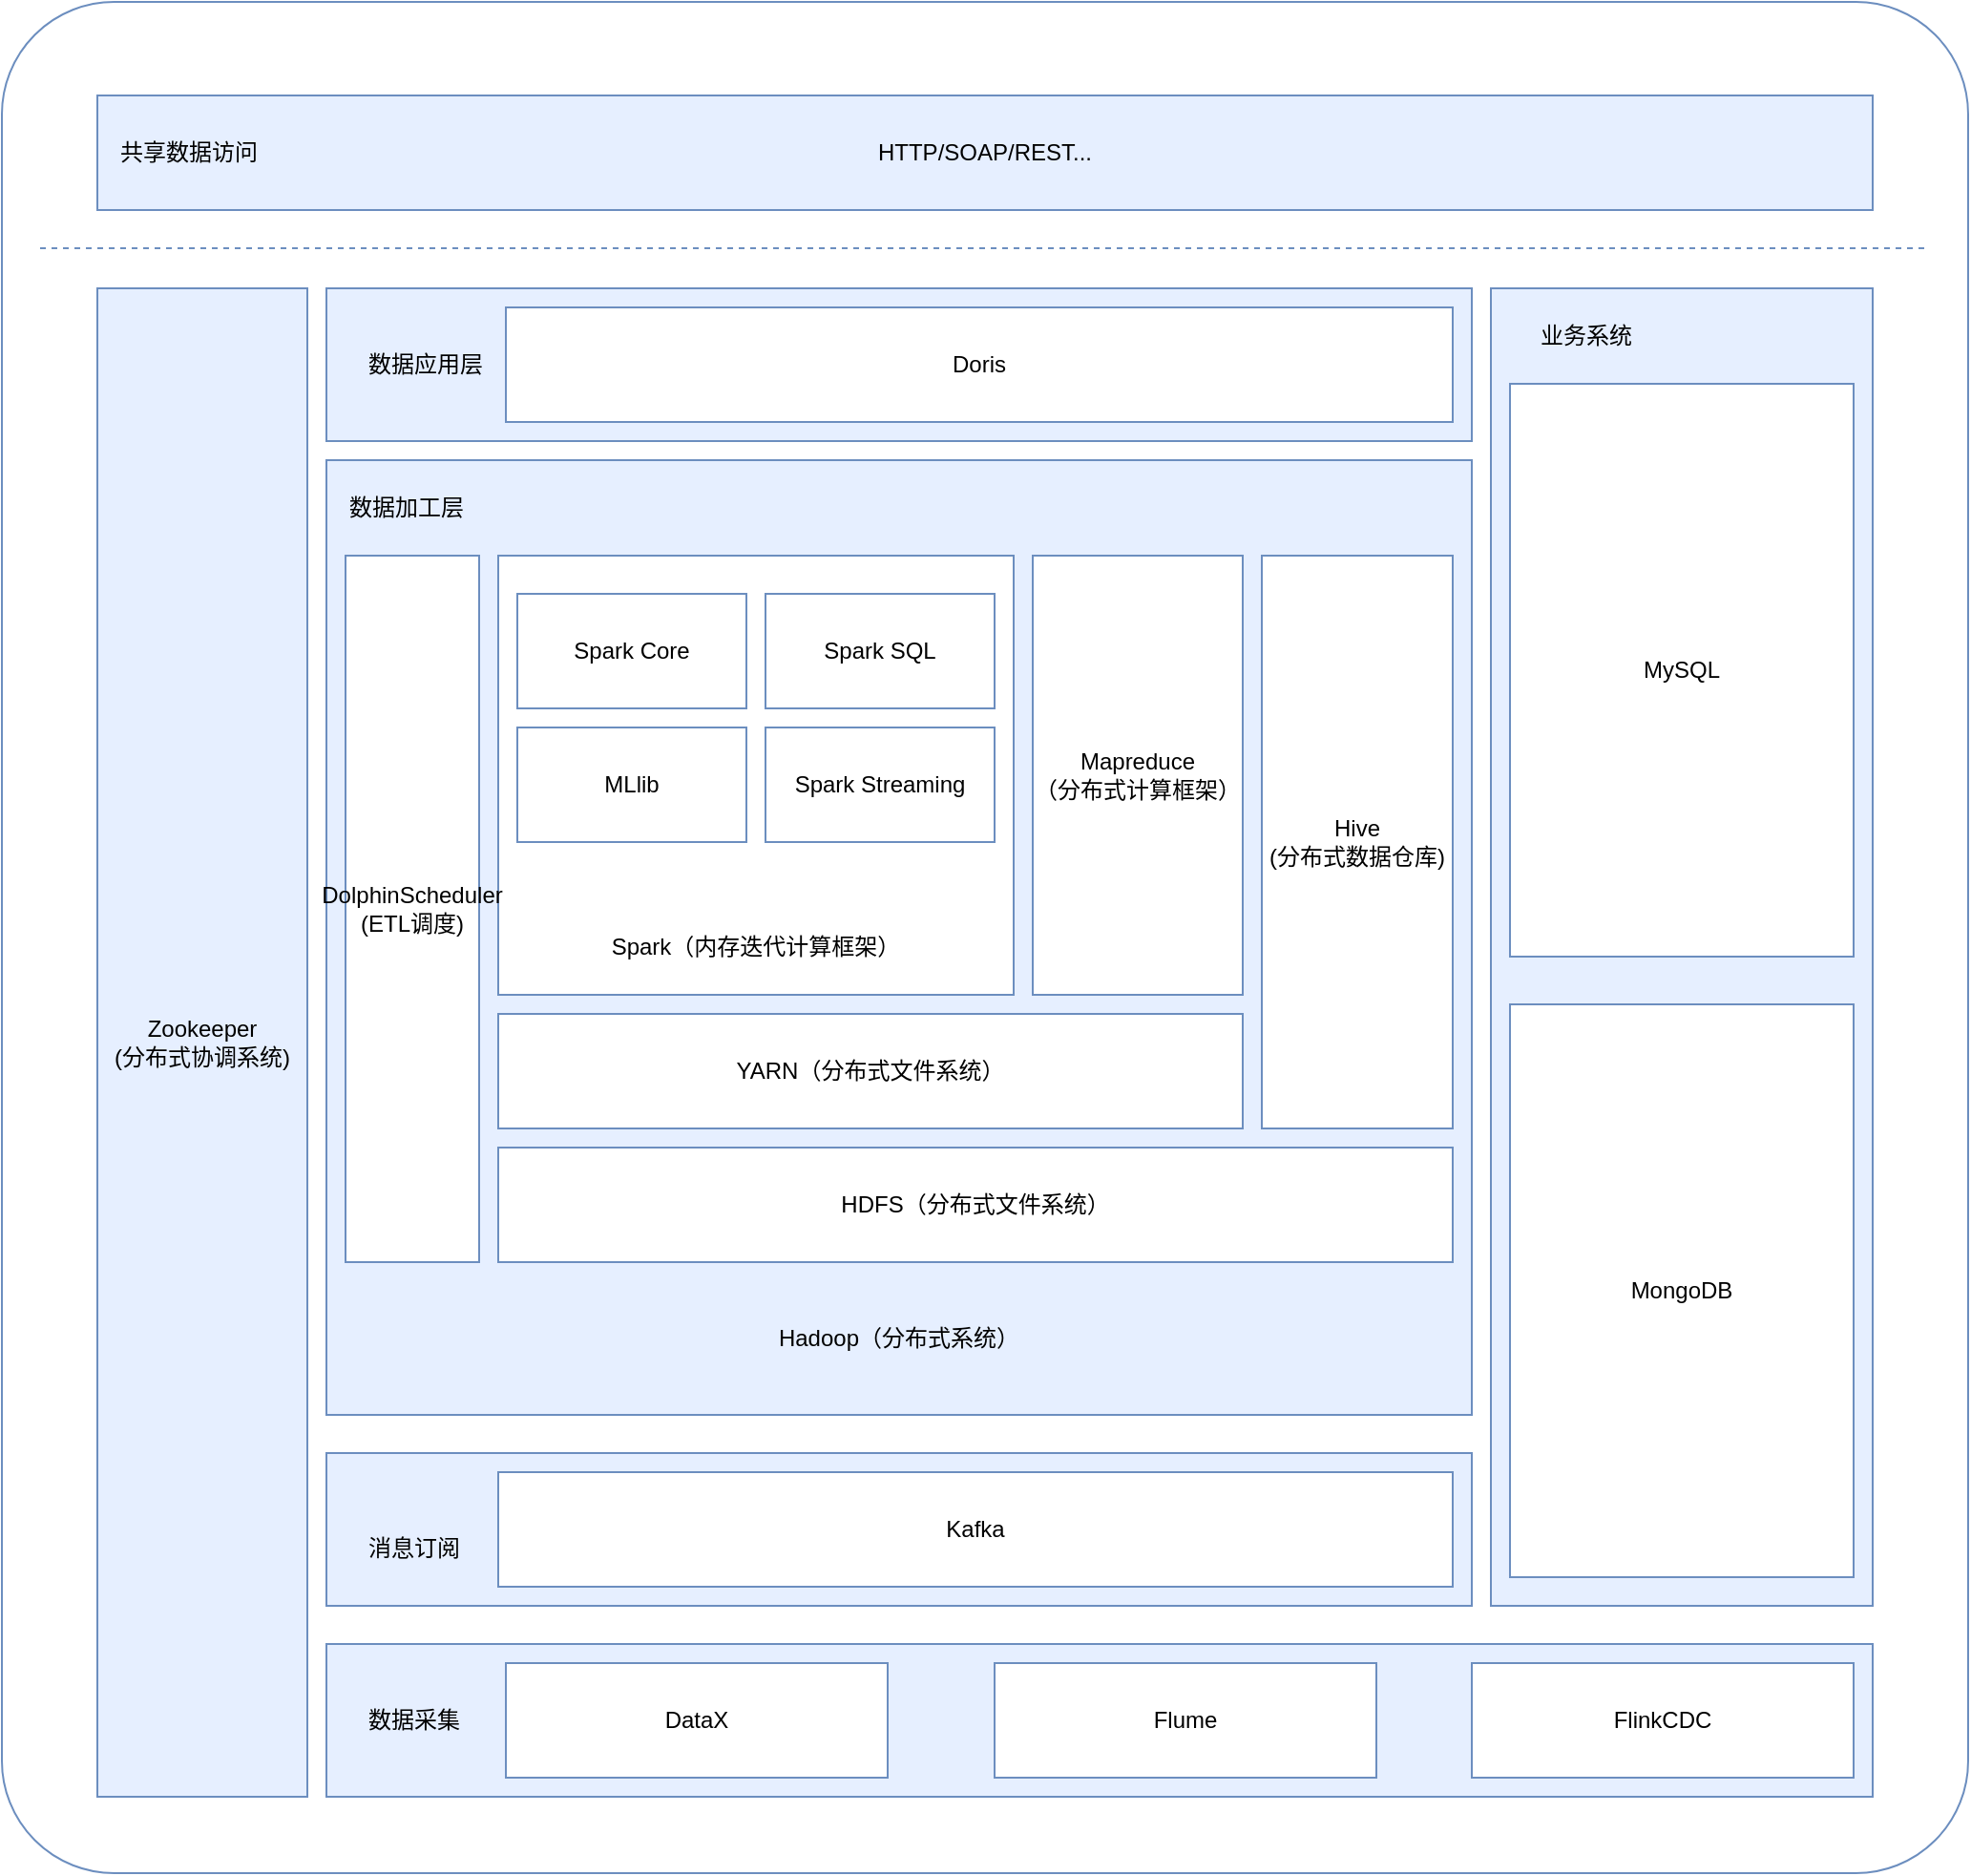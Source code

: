 <mxfile version="21.3.7" type="github">
  <diagram name="第 1 页" id="vdzrk289qCVrFVknnBAK">
    <mxGraphModel dx="2876" dy="2226" grid="1" gridSize="10" guides="1" tooltips="1" connect="1" arrows="1" fold="1" page="1" pageScale="1" pageWidth="827" pageHeight="1169" math="0" shadow="0">
      <root>
        <mxCell id="0" />
        <mxCell id="1" parent="0" />
        <mxCell id="itOysnZOuOF3svwBUNbd-76" value="" style="rounded=1;whiteSpace=wrap;html=1;arcSize=6;strokeColor=#6C8EBF;" vertex="1" parent="1">
          <mxGeometry x="-50" y="-110" width="1030" height="980" as="geometry" />
        </mxCell>
        <mxCell id="itOysnZOuOF3svwBUNbd-2" value="" style="rounded=0;whiteSpace=wrap;html=1;fillColor=#E6EFFF;strokeColor=#6C8EBF;" vertex="1" parent="1">
          <mxGeometry x="120" y="130" width="600" height="500" as="geometry" />
        </mxCell>
        <mxCell id="itOysnZOuOF3svwBUNbd-3" value="数据加工层" style="text;html=1;strokeColor=none;fillColor=none;align=left;verticalAlign=middle;whiteSpace=wrap;rounded=0;" vertex="1" parent="1">
          <mxGeometry x="130" y="140" width="80" height="30" as="geometry" />
        </mxCell>
        <mxCell id="itOysnZOuOF3svwBUNbd-7" value="" style="rounded=0;whiteSpace=wrap;html=1;fillColor=#E6EFFF;strokeColor=#6C8EBF;" vertex="1" parent="1">
          <mxGeometry x="120" y="750" width="810" height="80" as="geometry" />
        </mxCell>
        <mxCell id="itOysnZOuOF3svwBUNbd-9" value="DataX" style="rounded=0;whiteSpace=wrap;html=1;strokeColor=#6C8EBF;" vertex="1" parent="1">
          <mxGeometry x="214" y="760" width="200" height="60" as="geometry" />
        </mxCell>
        <mxCell id="itOysnZOuOF3svwBUNbd-13" value="" style="rounded=0;whiteSpace=wrap;html=1;fillColor=#E6EFFF;strokeColor=#6C8EBF;" vertex="1" parent="1">
          <mxGeometry x="730" y="40" width="200" height="690" as="geometry" />
        </mxCell>
        <mxCell id="itOysnZOuOF3svwBUNbd-14" value="业务系统" style="text;html=1;strokeColor=none;fillColor=none;align=center;verticalAlign=middle;whiteSpace=wrap;rounded=0;" vertex="1" parent="1">
          <mxGeometry x="740" y="50" width="80" height="30" as="geometry" />
        </mxCell>
        <mxCell id="itOysnZOuOF3svwBUNbd-23" value="MySQL" style="rounded=0;whiteSpace=wrap;html=1;strokeColor=#6C8EBF;" vertex="1" parent="1">
          <mxGeometry x="740" y="90" width="180" height="300" as="geometry" />
        </mxCell>
        <mxCell id="itOysnZOuOF3svwBUNbd-31" value="数据采集" style="text;html=1;strokeColor=none;fillColor=none;align=left;verticalAlign=middle;whiteSpace=wrap;rounded=0;" vertex="1" parent="1">
          <mxGeometry x="140" y="775" width="60" height="30" as="geometry" />
        </mxCell>
        <mxCell id="itOysnZOuOF3svwBUNbd-32" value="" style="rounded=0;whiteSpace=wrap;html=1;fillColor=#E6EFFF;strokeColor=#6C8EBF;" vertex="1" parent="1">
          <mxGeometry x="120" y="40" width="600" height="80" as="geometry" />
        </mxCell>
        <mxCell id="itOysnZOuOF3svwBUNbd-33" value="数据应用层" style="text;html=1;strokeColor=none;fillColor=none;align=left;verticalAlign=middle;whiteSpace=wrap;rounded=0;" vertex="1" parent="1">
          <mxGeometry x="140" y="65" width="80" height="30" as="geometry" />
        </mxCell>
        <mxCell id="itOysnZOuOF3svwBUNbd-42" value="" style="rounded=0;whiteSpace=wrap;html=1;strokeColor=#6C8EBF;" vertex="1" parent="1">
          <mxGeometry x="210" y="180" width="270" height="230" as="geometry" />
        </mxCell>
        <mxCell id="itOysnZOuOF3svwBUNbd-43" value="Spark Core" style="rounded=0;whiteSpace=wrap;html=1;strokeColor=#6C8EBF;" vertex="1" parent="1">
          <mxGeometry x="220" y="200" width="120" height="60" as="geometry" />
        </mxCell>
        <mxCell id="itOysnZOuOF3svwBUNbd-44" value="Spark SQL" style="rounded=0;whiteSpace=wrap;html=1;strokeColor=#6C8EBF;" vertex="1" parent="1">
          <mxGeometry x="350" y="200" width="120" height="60" as="geometry" />
        </mxCell>
        <mxCell id="itOysnZOuOF3svwBUNbd-45" value="MLlib" style="rounded=0;whiteSpace=wrap;html=1;strokeColor=#6C8EBF;" vertex="1" parent="1">
          <mxGeometry x="220" y="270" width="120" height="60" as="geometry" />
        </mxCell>
        <mxCell id="itOysnZOuOF3svwBUNbd-46" value="Spark Streaming" style="rounded=0;whiteSpace=wrap;html=1;strokeColor=#6C8EBF;" vertex="1" parent="1">
          <mxGeometry x="350" y="270" width="120" height="60" as="geometry" />
        </mxCell>
        <mxCell id="itOysnZOuOF3svwBUNbd-47" value="Spark（内存迭代计算框架）" style="text;html=1;strokeColor=none;fillColor=none;align=center;verticalAlign=middle;whiteSpace=wrap;rounded=0;" vertex="1" parent="1">
          <mxGeometry x="220" y="370" width="250" height="30" as="geometry" />
        </mxCell>
        <mxCell id="itOysnZOuOF3svwBUNbd-49" value="Zookeeper&lt;br&gt;(分布式协调系统)" style="rounded=0;whiteSpace=wrap;html=1;strokeColor=#6C8EBF;fillColor=#E6EFFF;" vertex="1" parent="1">
          <mxGeometry y="40" width="110" height="790" as="geometry" />
        </mxCell>
        <mxCell id="itOysnZOuOF3svwBUNbd-50" value="Flume" style="rounded=0;whiteSpace=wrap;html=1;strokeColor=#6C8EBF;" vertex="1" parent="1">
          <mxGeometry x="470" y="760" width="200" height="60" as="geometry" />
        </mxCell>
        <mxCell id="itOysnZOuOF3svwBUNbd-51" value="FlinkCDC" style="rounded=0;whiteSpace=wrap;html=1;strokeColor=#6C8EBF;" vertex="1" parent="1">
          <mxGeometry x="720" y="760" width="200" height="60" as="geometry" />
        </mxCell>
        <mxCell id="itOysnZOuOF3svwBUNbd-53" value="" style="rounded=0;whiteSpace=wrap;html=1;fillColor=#E6EFFF;strokeColor=#6C8EBF;" vertex="1" parent="1">
          <mxGeometry x="120" y="650" width="600" height="80" as="geometry" />
        </mxCell>
        <mxCell id="itOysnZOuOF3svwBUNbd-54" value="消息订阅" style="text;html=1;strokeColor=none;fillColor=none;align=left;verticalAlign=middle;whiteSpace=wrap;rounded=0;" vertex="1" parent="1">
          <mxGeometry x="140" y="685" width="60" height="30" as="geometry" />
        </mxCell>
        <mxCell id="itOysnZOuOF3svwBUNbd-55" value="Kafka" style="rounded=0;whiteSpace=wrap;html=1;strokeColor=#6C8EBF;" vertex="1" parent="1">
          <mxGeometry x="210" y="660" width="500" height="60" as="geometry" />
        </mxCell>
        <mxCell id="itOysnZOuOF3svwBUNbd-56" value="DolphinScheduler&lt;br&gt;(ETL调度)" style="rounded=0;whiteSpace=wrap;html=1;strokeColor=#6C8EBF;" vertex="1" parent="1">
          <mxGeometry x="130" y="180" width="70" height="370" as="geometry" />
        </mxCell>
        <mxCell id="itOysnZOuOF3svwBUNbd-58" value="Hadoop（分布式系统）" style="text;html=1;strokeColor=none;fillColor=none;align=center;verticalAlign=middle;whiteSpace=wrap;rounded=0;" vertex="1" parent="1">
          <mxGeometry x="130" y="560" width="580" height="60" as="geometry" />
        </mxCell>
        <mxCell id="itOysnZOuOF3svwBUNbd-59" value="HDFS（分布式文件系统）" style="rounded=0;whiteSpace=wrap;html=1;strokeColor=#6C8EBF;" vertex="1" parent="1">
          <mxGeometry x="210" y="490" width="500" height="60" as="geometry" />
        </mxCell>
        <mxCell id="itOysnZOuOF3svwBUNbd-60" value="YARN（分布式文件系统）" style="rounded=0;whiteSpace=wrap;html=1;strokeColor=#6C8EBF;" vertex="1" parent="1">
          <mxGeometry x="210" y="420" width="390" height="60" as="geometry" />
        </mxCell>
        <mxCell id="itOysnZOuOF3svwBUNbd-63" value="Mapreduce&lt;br&gt;（分布式计算框架）" style="rounded=0;whiteSpace=wrap;html=1;strokeColor=#6C8EBF;" vertex="1" parent="1">
          <mxGeometry x="490" y="180" width="110" height="230" as="geometry" />
        </mxCell>
        <mxCell id="itOysnZOuOF3svwBUNbd-64" value="Hive&lt;br&gt;(分布式数据仓库)" style="rounded=0;whiteSpace=wrap;html=1;strokeColor=#6C8EBF;" vertex="1" parent="1">
          <mxGeometry x="610" y="180" width="100" height="300" as="geometry" />
        </mxCell>
        <mxCell id="itOysnZOuOF3svwBUNbd-65" value="MongoDB" style="rounded=0;whiteSpace=wrap;html=1;strokeColor=#6C8EBF;" vertex="1" parent="1">
          <mxGeometry x="740" y="415" width="180" height="300" as="geometry" />
        </mxCell>
        <mxCell id="itOysnZOuOF3svwBUNbd-68" value="HTTP/SOAP/REST..." style="rounded=0;whiteSpace=wrap;html=1;strokeColor=#6C8EBF;fillColor=#E6EFFF;" vertex="1" parent="1">
          <mxGeometry y="-61" width="930" height="60" as="geometry" />
        </mxCell>
        <mxCell id="itOysnZOuOF3svwBUNbd-69" value="" style="endArrow=none;dashed=1;html=1;rounded=0;strokeColor=#6C8EBF;" edge="1" parent="1">
          <mxGeometry width="50" height="50" relative="1" as="geometry">
            <mxPoint x="-30" y="19" as="sourcePoint" />
            <mxPoint x="960" y="19" as="targetPoint" />
          </mxGeometry>
        </mxCell>
        <mxCell id="itOysnZOuOF3svwBUNbd-70" value="共享数据访问" style="text;html=1;strokeColor=none;fillColor=none;align=left;verticalAlign=middle;whiteSpace=wrap;rounded=0;" vertex="1" parent="1">
          <mxGeometry x="10" y="-46" width="80" height="30" as="geometry" />
        </mxCell>
        <mxCell id="itOysnZOuOF3svwBUNbd-72" value="Doris" style="rounded=0;whiteSpace=wrap;html=1;strokeColor=#6C8EBF;" vertex="1" parent="1">
          <mxGeometry x="214" y="50" width="496" height="60" as="geometry" />
        </mxCell>
      </root>
    </mxGraphModel>
  </diagram>
</mxfile>
